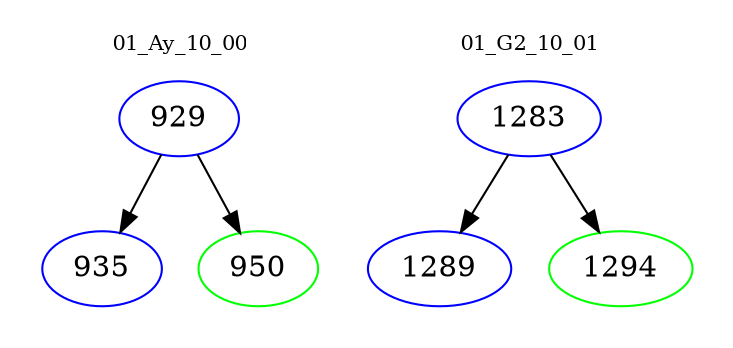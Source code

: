 digraph{
subgraph cluster_0 {
color = white
label = "01_Ay_10_00";
fontsize=10;
T0_929 [label="929", color="blue"]
T0_929 -> T0_935 [color="black"]
T0_935 [label="935", color="blue"]
T0_929 -> T0_950 [color="black"]
T0_950 [label="950", color="green"]
}
subgraph cluster_1 {
color = white
label = "01_G2_10_01";
fontsize=10;
T1_1283 [label="1283", color="blue"]
T1_1283 -> T1_1289 [color="black"]
T1_1289 [label="1289", color="blue"]
T1_1283 -> T1_1294 [color="black"]
T1_1294 [label="1294", color="green"]
}
}
